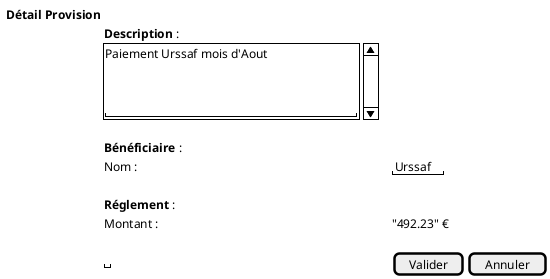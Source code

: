 @startsalt detail_provision

{
**Détail Provision** | .
. |
    {
        **Description** :
            {SI
                Paiement Urssaf mois d'Aout
                .
                .
                "                               " 
            }
        .
        **Bénéficiaire** :
        Nom :   | "Urssaf"
        .
        **Réglement** :
        Montant :    | "492.23" €
        .
        "" | [ Valider] | [ Annuler ]
    }
}

@endsalt